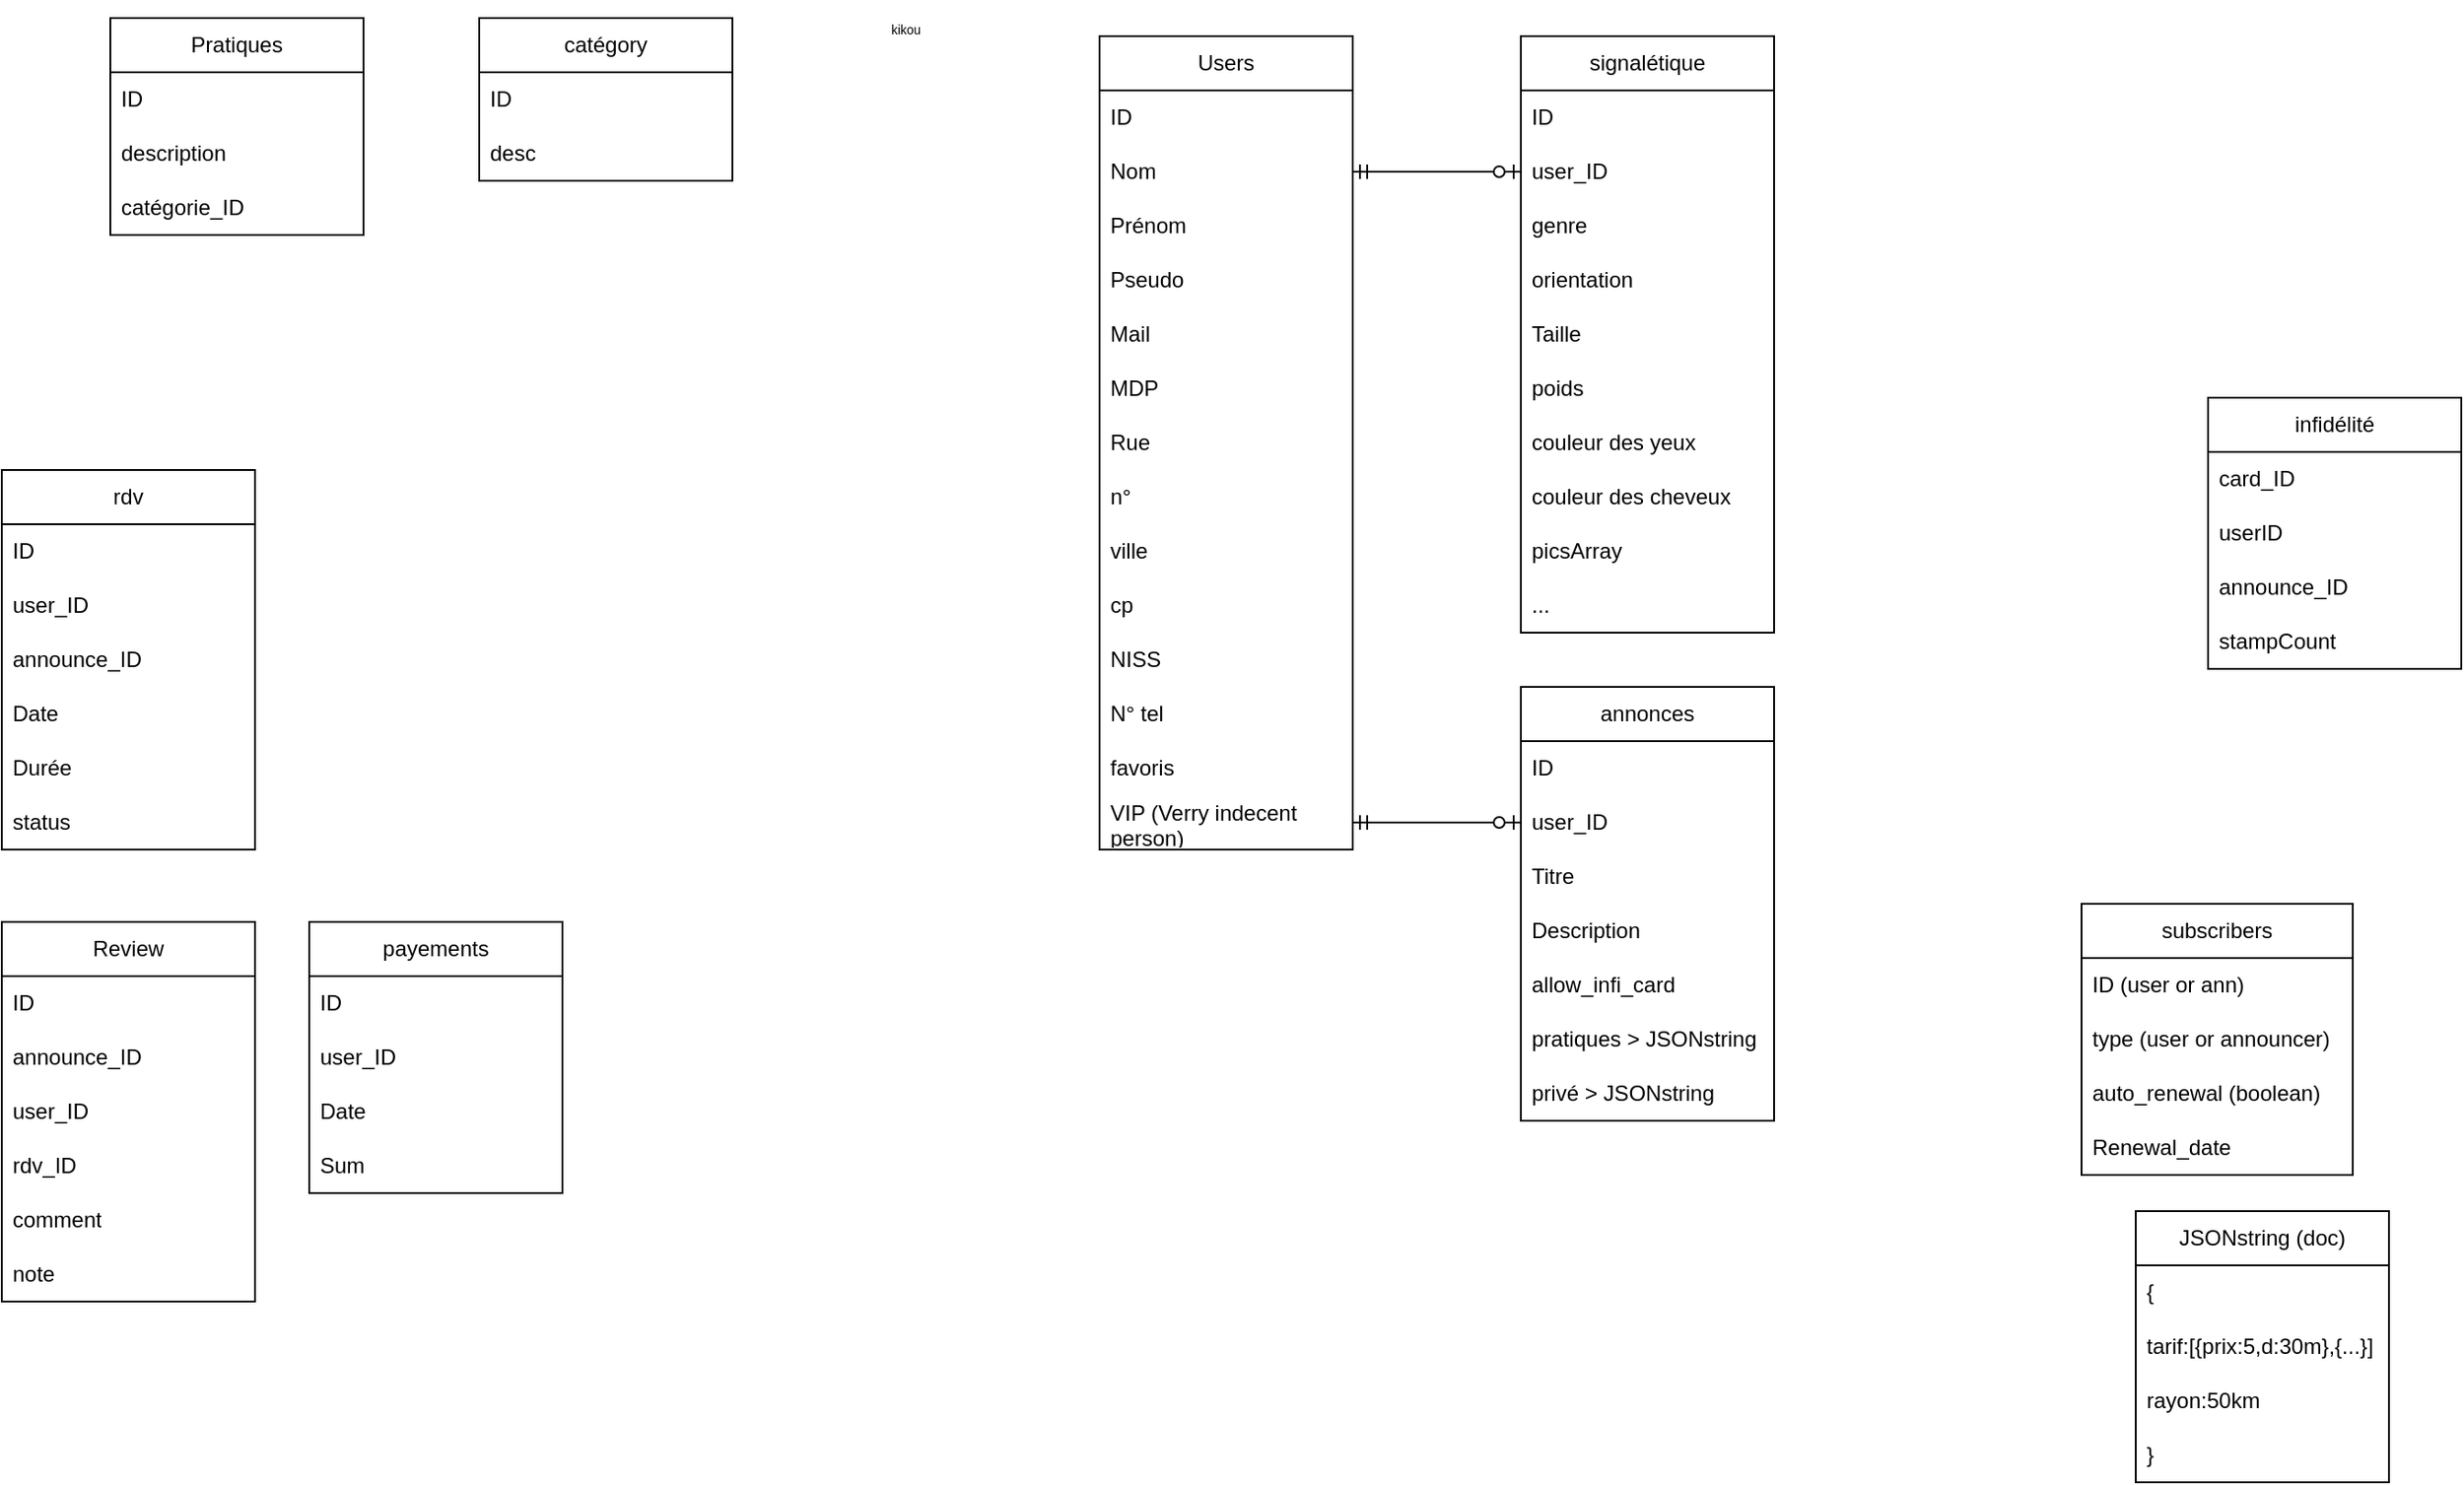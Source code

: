 <mxfile version="24.0.4" type="github">
  <diagram name="Page-1" id="em38hTdhP0eOgYKLyIxk">
    <mxGraphModel dx="1434" dy="902" grid="1" gridSize="10" guides="1" tooltips="1" connect="1" arrows="1" fold="1" page="1" pageScale="1" pageWidth="827" pageHeight="1169" math="0" shadow="0">
      <root>
        <mxCell id="0" />
        <mxCell id="1" parent="0" />
        <mxCell id="DHMOHSIansX_p8H2umuR-1" value="Users" style="swimlane;fontStyle=0;childLayout=stackLayout;horizontal=1;startSize=30;horizontalStack=0;resizeParent=1;resizeParentMax=0;resizeLast=0;collapsible=1;marginBottom=0;whiteSpace=wrap;html=1;" parent="1" vertex="1">
          <mxGeometry x="687" y="210" width="140" height="450" as="geometry" />
        </mxCell>
        <mxCell id="DHMOHSIansX_p8H2umuR-2" value="ID" style="text;strokeColor=none;fillColor=none;align=left;verticalAlign=middle;spacingLeft=4;spacingRight=4;overflow=hidden;points=[[0,0.5],[1,0.5]];portConstraint=eastwest;rotatable=0;whiteSpace=wrap;html=1;" parent="DHMOHSIansX_p8H2umuR-1" vertex="1">
          <mxGeometry y="30" width="140" height="30" as="geometry" />
        </mxCell>
        <mxCell id="DHMOHSIansX_p8H2umuR-3" value="Nom" style="text;strokeColor=none;fillColor=none;align=left;verticalAlign=middle;spacingLeft=4;spacingRight=4;overflow=hidden;points=[[0,0.5],[1,0.5]];portConstraint=eastwest;rotatable=0;whiteSpace=wrap;html=1;" parent="DHMOHSIansX_p8H2umuR-1" vertex="1">
          <mxGeometry y="60" width="140" height="30" as="geometry" />
        </mxCell>
        <mxCell id="DHMOHSIansX_p8H2umuR-4" value="Prénom" style="text;strokeColor=none;fillColor=none;align=left;verticalAlign=middle;spacingLeft=4;spacingRight=4;overflow=hidden;points=[[0,0.5],[1,0.5]];portConstraint=eastwest;rotatable=0;whiteSpace=wrap;html=1;" parent="DHMOHSIansX_p8H2umuR-1" vertex="1">
          <mxGeometry y="90" width="140" height="30" as="geometry" />
        </mxCell>
        <mxCell id="DHMOHSIansX_p8H2umuR-5" value="Pseudo" style="text;strokeColor=none;fillColor=none;align=left;verticalAlign=middle;spacingLeft=4;spacingRight=4;overflow=hidden;points=[[0,0.5],[1,0.5]];portConstraint=eastwest;rotatable=0;whiteSpace=wrap;html=1;" parent="DHMOHSIansX_p8H2umuR-1" vertex="1">
          <mxGeometry y="120" width="140" height="30" as="geometry" />
        </mxCell>
        <mxCell id="DHMOHSIansX_p8H2umuR-6" value="Mail" style="text;strokeColor=none;fillColor=none;align=left;verticalAlign=middle;spacingLeft=4;spacingRight=4;overflow=hidden;points=[[0,0.5],[1,0.5]];portConstraint=eastwest;rotatable=0;whiteSpace=wrap;html=1;" parent="DHMOHSIansX_p8H2umuR-1" vertex="1">
          <mxGeometry y="150" width="140" height="30" as="geometry" />
        </mxCell>
        <mxCell id="DHMOHSIansX_p8H2umuR-7" value="MDP" style="text;strokeColor=none;fillColor=none;align=left;verticalAlign=middle;spacingLeft=4;spacingRight=4;overflow=hidden;points=[[0,0.5],[1,0.5]];portConstraint=eastwest;rotatable=0;whiteSpace=wrap;html=1;" parent="DHMOHSIansX_p8H2umuR-1" vertex="1">
          <mxGeometry y="180" width="140" height="30" as="geometry" />
        </mxCell>
        <mxCell id="DHMOHSIansX_p8H2umuR-8" value="Rue" style="text;strokeColor=none;fillColor=none;align=left;verticalAlign=middle;spacingLeft=4;spacingRight=4;overflow=hidden;points=[[0,0.5],[1,0.5]];portConstraint=eastwest;rotatable=0;whiteSpace=wrap;html=1;" parent="DHMOHSIansX_p8H2umuR-1" vertex="1">
          <mxGeometry y="210" width="140" height="30" as="geometry" />
        </mxCell>
        <mxCell id="DHMOHSIansX_p8H2umuR-9" value="n°" style="text;strokeColor=none;fillColor=none;align=left;verticalAlign=middle;spacingLeft=4;spacingRight=4;overflow=hidden;points=[[0,0.5],[1,0.5]];portConstraint=eastwest;rotatable=0;whiteSpace=wrap;html=1;" parent="DHMOHSIansX_p8H2umuR-1" vertex="1">
          <mxGeometry y="240" width="140" height="30" as="geometry" />
        </mxCell>
        <mxCell id="DHMOHSIansX_p8H2umuR-10" value="ville" style="text;strokeColor=none;fillColor=none;align=left;verticalAlign=middle;spacingLeft=4;spacingRight=4;overflow=hidden;points=[[0,0.5],[1,0.5]];portConstraint=eastwest;rotatable=0;whiteSpace=wrap;html=1;" parent="DHMOHSIansX_p8H2umuR-1" vertex="1">
          <mxGeometry y="270" width="140" height="30" as="geometry" />
        </mxCell>
        <mxCell id="DHMOHSIansX_p8H2umuR-11" value="cp" style="text;strokeColor=none;fillColor=none;align=left;verticalAlign=middle;spacingLeft=4;spacingRight=4;overflow=hidden;points=[[0,0.5],[1,0.5]];portConstraint=eastwest;rotatable=0;whiteSpace=wrap;html=1;" parent="DHMOHSIansX_p8H2umuR-1" vertex="1">
          <mxGeometry y="300" width="140" height="30" as="geometry" />
        </mxCell>
        <mxCell id="DHMOHSIansX_p8H2umuR-12" value="NISS" style="text;strokeColor=none;fillColor=none;align=left;verticalAlign=middle;spacingLeft=4;spacingRight=4;overflow=hidden;points=[[0,0.5],[1,0.5]];portConstraint=eastwest;rotatable=0;whiteSpace=wrap;html=1;" parent="DHMOHSIansX_p8H2umuR-1" vertex="1">
          <mxGeometry y="330" width="140" height="30" as="geometry" />
        </mxCell>
        <mxCell id="DHMOHSIansX_p8H2umuR-13" value="N° tel" style="text;strokeColor=none;fillColor=none;align=left;verticalAlign=middle;spacingLeft=4;spacingRight=4;overflow=hidden;points=[[0,0.5],[1,0.5]];portConstraint=eastwest;rotatable=0;whiteSpace=wrap;html=1;" parent="DHMOHSIansX_p8H2umuR-1" vertex="1">
          <mxGeometry y="360" width="140" height="30" as="geometry" />
        </mxCell>
        <mxCell id="DHMOHSIansX_p8H2umuR-35" value="favoris" style="text;strokeColor=none;fillColor=none;align=left;verticalAlign=middle;spacingLeft=4;spacingRight=4;overflow=hidden;points=[[0,0.5],[1,0.5]];portConstraint=eastwest;rotatable=0;whiteSpace=wrap;html=1;" parent="DHMOHSIansX_p8H2umuR-1" vertex="1">
          <mxGeometry y="390" width="140" height="30" as="geometry" />
        </mxCell>
        <mxCell id="DHMOHSIansX_p8H2umuR-67" value="VIP (Verry indecent person)" style="text;strokeColor=none;fillColor=none;align=left;verticalAlign=middle;spacingLeft=4;spacingRight=4;overflow=hidden;points=[[0,0.5],[1,0.5]];portConstraint=eastwest;rotatable=0;whiteSpace=wrap;html=1;" parent="DHMOHSIansX_p8H2umuR-1" vertex="1">
          <mxGeometry y="420" width="140" height="30" as="geometry" />
        </mxCell>
        <mxCell id="DHMOHSIansX_p8H2umuR-15" value="signalétique" style="swimlane;fontStyle=0;childLayout=stackLayout;horizontal=1;startSize=30;horizontalStack=0;resizeParent=1;resizeParentMax=0;resizeLast=0;collapsible=1;marginBottom=0;whiteSpace=wrap;html=1;" parent="1" vertex="1">
          <mxGeometry x="920" y="210" width="140" height="330" as="geometry" />
        </mxCell>
        <mxCell id="DHMOHSIansX_p8H2umuR-16" value="ID" style="text;strokeColor=none;fillColor=none;align=left;verticalAlign=middle;spacingLeft=4;spacingRight=4;overflow=hidden;points=[[0,0.5],[1,0.5]];portConstraint=eastwest;rotatable=0;whiteSpace=wrap;html=1;" parent="DHMOHSIansX_p8H2umuR-15" vertex="1">
          <mxGeometry y="30" width="140" height="30" as="geometry" />
        </mxCell>
        <mxCell id="DHMOHSIansX_p8H2umuR-17" value="user_ID" style="text;strokeColor=none;fillColor=none;align=left;verticalAlign=middle;spacingLeft=4;spacingRight=4;overflow=hidden;points=[[0,0.5],[1,0.5]];portConstraint=eastwest;rotatable=0;whiteSpace=wrap;html=1;" parent="DHMOHSIansX_p8H2umuR-15" vertex="1">
          <mxGeometry y="60" width="140" height="30" as="geometry" />
        </mxCell>
        <mxCell id="DHMOHSIansX_p8H2umuR-18" value="genre" style="text;strokeColor=none;fillColor=none;align=left;verticalAlign=middle;spacingLeft=4;spacingRight=4;overflow=hidden;points=[[0,0.5],[1,0.5]];portConstraint=eastwest;rotatable=0;whiteSpace=wrap;html=1;" parent="DHMOHSIansX_p8H2umuR-15" vertex="1">
          <mxGeometry y="90" width="140" height="30" as="geometry" />
        </mxCell>
        <mxCell id="DHMOHSIansX_p8H2umuR-20" value="orientation" style="text;strokeColor=none;fillColor=none;align=left;verticalAlign=middle;spacingLeft=4;spacingRight=4;overflow=hidden;points=[[0,0.5],[1,0.5]];portConstraint=eastwest;rotatable=0;whiteSpace=wrap;html=1;" parent="DHMOHSIansX_p8H2umuR-15" vertex="1">
          <mxGeometry y="120" width="140" height="30" as="geometry" />
        </mxCell>
        <mxCell id="DHMOHSIansX_p8H2umuR-22" value="Taille" style="text;strokeColor=none;fillColor=none;align=left;verticalAlign=middle;spacingLeft=4;spacingRight=4;overflow=hidden;points=[[0,0.5],[1,0.5]];portConstraint=eastwest;rotatable=0;whiteSpace=wrap;html=1;" parent="DHMOHSIansX_p8H2umuR-15" vertex="1">
          <mxGeometry y="150" width="140" height="30" as="geometry" />
        </mxCell>
        <mxCell id="DHMOHSIansX_p8H2umuR-23" value="poids" style="text;strokeColor=none;fillColor=none;align=left;verticalAlign=middle;spacingLeft=4;spacingRight=4;overflow=hidden;points=[[0,0.5],[1,0.5]];portConstraint=eastwest;rotatable=0;whiteSpace=wrap;html=1;" parent="DHMOHSIansX_p8H2umuR-15" vertex="1">
          <mxGeometry y="180" width="140" height="30" as="geometry" />
        </mxCell>
        <mxCell id="DHMOHSIansX_p8H2umuR-24" value="couleur des yeux" style="text;strokeColor=none;fillColor=none;align=left;verticalAlign=middle;spacingLeft=4;spacingRight=4;overflow=hidden;points=[[0,0.5],[1,0.5]];portConstraint=eastwest;rotatable=0;whiteSpace=wrap;html=1;" parent="DHMOHSIansX_p8H2umuR-15" vertex="1">
          <mxGeometry y="210" width="140" height="30" as="geometry" />
        </mxCell>
        <mxCell id="DHMOHSIansX_p8H2umuR-25" value="couleur des cheveux" style="text;strokeColor=none;fillColor=none;align=left;verticalAlign=middle;spacingLeft=4;spacingRight=4;overflow=hidden;points=[[0,0.5],[1,0.5]];portConstraint=eastwest;rotatable=0;whiteSpace=wrap;html=1;" parent="DHMOHSIansX_p8H2umuR-15" vertex="1">
          <mxGeometry y="240" width="140" height="30" as="geometry" />
        </mxCell>
        <mxCell id="DHMOHSIansX_p8H2umuR-51" value="picsArray" style="text;strokeColor=none;fillColor=none;align=left;verticalAlign=middle;spacingLeft=4;spacingRight=4;overflow=hidden;points=[[0,0.5],[1,0.5]];portConstraint=eastwest;rotatable=0;whiteSpace=wrap;html=1;" parent="DHMOHSIansX_p8H2umuR-15" vertex="1">
          <mxGeometry y="270" width="140" height="30" as="geometry" />
        </mxCell>
        <mxCell id="DHMOHSIansX_p8H2umuR-26" value="..." style="text;strokeColor=none;fillColor=none;align=left;verticalAlign=middle;spacingLeft=4;spacingRight=4;overflow=hidden;points=[[0,0.5],[1,0.5]];portConstraint=eastwest;rotatable=0;whiteSpace=wrap;html=1;" parent="DHMOHSIansX_p8H2umuR-15" vertex="1">
          <mxGeometry y="300" width="140" height="30" as="geometry" />
        </mxCell>
        <mxCell id="DHMOHSIansX_p8H2umuR-27" value="Pratiques" style="swimlane;fontStyle=0;childLayout=stackLayout;horizontal=1;startSize=30;horizontalStack=0;resizeParent=1;resizeParentMax=0;resizeLast=0;collapsible=1;marginBottom=0;whiteSpace=wrap;html=1;" parent="1" vertex="1">
          <mxGeometry x="140" y="200" width="140" height="120" as="geometry" />
        </mxCell>
        <mxCell id="DHMOHSIansX_p8H2umuR-28" value="ID" style="text;strokeColor=none;fillColor=none;align=left;verticalAlign=middle;spacingLeft=4;spacingRight=4;overflow=hidden;points=[[0,0.5],[1,0.5]];portConstraint=eastwest;rotatable=0;whiteSpace=wrap;html=1;" parent="DHMOHSIansX_p8H2umuR-27" vertex="1">
          <mxGeometry y="30" width="140" height="30" as="geometry" />
        </mxCell>
        <mxCell id="DHMOHSIansX_p8H2umuR-29" value="description" style="text;strokeColor=none;fillColor=none;align=left;verticalAlign=middle;spacingLeft=4;spacingRight=4;overflow=hidden;points=[[0,0.5],[1,0.5]];portConstraint=eastwest;rotatable=0;whiteSpace=wrap;html=1;" parent="DHMOHSIansX_p8H2umuR-27" vertex="1">
          <mxGeometry y="60" width="140" height="30" as="geometry" />
        </mxCell>
        <mxCell id="DHMOHSIansX_p8H2umuR-30" value="catégorie_ID" style="text;strokeColor=none;fillColor=none;align=left;verticalAlign=middle;spacingLeft=4;spacingRight=4;overflow=hidden;points=[[0,0.5],[1,0.5]];portConstraint=eastwest;rotatable=0;whiteSpace=wrap;html=1;" parent="DHMOHSIansX_p8H2umuR-27" vertex="1">
          <mxGeometry y="90" width="140" height="30" as="geometry" />
        </mxCell>
        <mxCell id="DHMOHSIansX_p8H2umuR-31" value="rdv" style="swimlane;fontStyle=0;childLayout=stackLayout;horizontal=1;startSize=30;horizontalStack=0;resizeParent=1;resizeParentMax=0;resizeLast=0;collapsible=1;marginBottom=0;whiteSpace=wrap;html=1;" parent="1" vertex="1">
          <mxGeometry x="80" y="450" width="140" height="210" as="geometry" />
        </mxCell>
        <mxCell id="DHMOHSIansX_p8H2umuR-32" value="ID" style="text;strokeColor=none;fillColor=none;align=left;verticalAlign=middle;spacingLeft=4;spacingRight=4;overflow=hidden;points=[[0,0.5],[1,0.5]];portConstraint=eastwest;rotatable=0;whiteSpace=wrap;html=1;" parent="DHMOHSIansX_p8H2umuR-31" vertex="1">
          <mxGeometry y="30" width="140" height="30" as="geometry" />
        </mxCell>
        <mxCell id="DHMOHSIansX_p8H2umuR-33" value="user_ID" style="text;strokeColor=none;fillColor=none;align=left;verticalAlign=middle;spacingLeft=4;spacingRight=4;overflow=hidden;points=[[0,0.5],[1,0.5]];portConstraint=eastwest;rotatable=0;whiteSpace=wrap;html=1;" parent="DHMOHSIansX_p8H2umuR-31" vertex="1">
          <mxGeometry y="60" width="140" height="30" as="geometry" />
        </mxCell>
        <mxCell id="DHMOHSIansX_p8H2umuR-34" value="announce_ID" style="text;strokeColor=none;fillColor=none;align=left;verticalAlign=middle;spacingLeft=4;spacingRight=4;overflow=hidden;points=[[0,0.5],[1,0.5]];portConstraint=eastwest;rotatable=0;whiteSpace=wrap;html=1;" parent="DHMOHSIansX_p8H2umuR-31" vertex="1">
          <mxGeometry y="90" width="140" height="30" as="geometry" />
        </mxCell>
        <mxCell id="DHMOHSIansX_p8H2umuR-36" value="Date" style="text;strokeColor=none;fillColor=none;align=left;verticalAlign=middle;spacingLeft=4;spacingRight=4;overflow=hidden;points=[[0,0.5],[1,0.5]];portConstraint=eastwest;rotatable=0;whiteSpace=wrap;html=1;" parent="DHMOHSIansX_p8H2umuR-31" vertex="1">
          <mxGeometry y="120" width="140" height="30" as="geometry" />
        </mxCell>
        <mxCell id="DHMOHSIansX_p8H2umuR-37" value="Durée" style="text;strokeColor=none;fillColor=none;align=left;verticalAlign=middle;spacingLeft=4;spacingRight=4;overflow=hidden;points=[[0,0.5],[1,0.5]];portConstraint=eastwest;rotatable=0;whiteSpace=wrap;html=1;" parent="DHMOHSIansX_p8H2umuR-31" vertex="1">
          <mxGeometry y="150" width="140" height="30" as="geometry" />
        </mxCell>
        <mxCell id="DHMOHSIansX_p8H2umuR-42" value="status" style="text;strokeColor=none;fillColor=none;align=left;verticalAlign=middle;spacingLeft=4;spacingRight=4;overflow=hidden;points=[[0,0.5],[1,0.5]];portConstraint=eastwest;rotatable=0;whiteSpace=wrap;html=1;" parent="DHMOHSIansX_p8H2umuR-31" vertex="1">
          <mxGeometry y="180" width="140" height="30" as="geometry" />
        </mxCell>
        <mxCell id="DHMOHSIansX_p8H2umuR-38" value="Review" style="swimlane;fontStyle=0;childLayout=stackLayout;horizontal=1;startSize=30;horizontalStack=0;resizeParent=1;resizeParentMax=0;resizeLast=0;collapsible=1;marginBottom=0;whiteSpace=wrap;html=1;" parent="1" vertex="1">
          <mxGeometry x="80" y="700" width="140" height="210" as="geometry" />
        </mxCell>
        <mxCell id="DHMOHSIansX_p8H2umuR-39" value="ID" style="text;strokeColor=none;fillColor=none;align=left;verticalAlign=middle;spacingLeft=4;spacingRight=4;overflow=hidden;points=[[0,0.5],[1,0.5]];portConstraint=eastwest;rotatable=0;whiteSpace=wrap;html=1;" parent="DHMOHSIansX_p8H2umuR-38" vertex="1">
          <mxGeometry y="30" width="140" height="30" as="geometry" />
        </mxCell>
        <mxCell id="DHMOHSIansX_p8H2umuR-40" value="announce_ID" style="text;strokeColor=none;fillColor=none;align=left;verticalAlign=middle;spacingLeft=4;spacingRight=4;overflow=hidden;points=[[0,0.5],[1,0.5]];portConstraint=eastwest;rotatable=0;whiteSpace=wrap;html=1;" parent="DHMOHSIansX_p8H2umuR-38" vertex="1">
          <mxGeometry y="60" width="140" height="30" as="geometry" />
        </mxCell>
        <mxCell id="DHMOHSIansX_p8H2umuR-41" value="user_ID" style="text;strokeColor=none;fillColor=none;align=left;verticalAlign=middle;spacingLeft=4;spacingRight=4;overflow=hidden;points=[[0,0.5],[1,0.5]];portConstraint=eastwest;rotatable=0;whiteSpace=wrap;html=1;" parent="DHMOHSIansX_p8H2umuR-38" vertex="1">
          <mxGeometry y="90" width="140" height="30" as="geometry" />
        </mxCell>
        <mxCell id="DHMOHSIansX_p8H2umuR-45" value="rdv_ID" style="text;strokeColor=none;fillColor=none;align=left;verticalAlign=middle;spacingLeft=4;spacingRight=4;overflow=hidden;points=[[0,0.5],[1,0.5]];portConstraint=eastwest;rotatable=0;whiteSpace=wrap;html=1;" parent="DHMOHSIansX_p8H2umuR-38" vertex="1">
          <mxGeometry y="120" width="140" height="30" as="geometry" />
        </mxCell>
        <mxCell id="DHMOHSIansX_p8H2umuR-43" value="comment" style="text;strokeColor=none;fillColor=none;align=left;verticalAlign=middle;spacingLeft=4;spacingRight=4;overflow=hidden;points=[[0,0.5],[1,0.5]];portConstraint=eastwest;rotatable=0;whiteSpace=wrap;html=1;" parent="DHMOHSIansX_p8H2umuR-38" vertex="1">
          <mxGeometry y="150" width="140" height="30" as="geometry" />
        </mxCell>
        <mxCell id="DHMOHSIansX_p8H2umuR-44" value="note" style="text;strokeColor=none;fillColor=none;align=left;verticalAlign=middle;spacingLeft=4;spacingRight=4;overflow=hidden;points=[[0,0.5],[1,0.5]];portConstraint=eastwest;rotatable=0;whiteSpace=wrap;html=1;" parent="DHMOHSIansX_p8H2umuR-38" vertex="1">
          <mxGeometry y="180" width="140" height="30" as="geometry" />
        </mxCell>
        <mxCell id="DHMOHSIansX_p8H2umuR-46" value="annonces" style="swimlane;fontStyle=0;childLayout=stackLayout;horizontal=1;startSize=30;horizontalStack=0;resizeParent=1;resizeParentMax=0;resizeLast=0;collapsible=1;marginBottom=0;whiteSpace=wrap;html=1;" parent="1" vertex="1">
          <mxGeometry x="920" y="570" width="140" height="240" as="geometry" />
        </mxCell>
        <mxCell id="DHMOHSIansX_p8H2umuR-47" value="ID" style="text;strokeColor=none;fillColor=none;align=left;verticalAlign=middle;spacingLeft=4;spacingRight=4;overflow=hidden;points=[[0,0.5],[1,0.5]];portConstraint=eastwest;rotatable=0;whiteSpace=wrap;html=1;" parent="DHMOHSIansX_p8H2umuR-46" vertex="1">
          <mxGeometry y="30" width="140" height="30" as="geometry" />
        </mxCell>
        <mxCell id="DHMOHSIansX_p8H2umuR-48" value="user_ID" style="text;strokeColor=none;fillColor=none;align=left;verticalAlign=middle;spacingLeft=4;spacingRight=4;overflow=hidden;points=[[0,0.5],[1,0.5]];portConstraint=eastwest;rotatable=0;whiteSpace=wrap;html=1;" parent="DHMOHSIansX_p8H2umuR-46" vertex="1">
          <mxGeometry y="60" width="140" height="30" as="geometry" />
        </mxCell>
        <mxCell id="DHMOHSIansX_p8H2umuR-52" value="Titre" style="text;strokeColor=none;fillColor=none;align=left;verticalAlign=middle;spacingLeft=4;spacingRight=4;overflow=hidden;points=[[0,0.5],[1,0.5]];portConstraint=eastwest;rotatable=0;whiteSpace=wrap;html=1;" parent="DHMOHSIansX_p8H2umuR-46" vertex="1">
          <mxGeometry y="90" width="140" height="30" as="geometry" />
        </mxCell>
        <mxCell id="DHMOHSIansX_p8H2umuR-84" value="Description" style="text;strokeColor=none;fillColor=none;align=left;verticalAlign=middle;spacingLeft=4;spacingRight=4;overflow=hidden;points=[[0,0.5],[1,0.5]];portConstraint=eastwest;rotatable=0;whiteSpace=wrap;html=1;" parent="DHMOHSIansX_p8H2umuR-46" vertex="1">
          <mxGeometry y="120" width="140" height="30" as="geometry" />
        </mxCell>
        <mxCell id="DHMOHSIansX_p8H2umuR-53" value="allow_infi_card" style="text;strokeColor=none;fillColor=none;align=left;verticalAlign=middle;spacingLeft=4;spacingRight=4;overflow=hidden;points=[[0,0.5],[1,0.5]];portConstraint=eastwest;rotatable=0;whiteSpace=wrap;html=1;" parent="DHMOHSIansX_p8H2umuR-46" vertex="1">
          <mxGeometry y="150" width="140" height="30" as="geometry" />
        </mxCell>
        <mxCell id="DHMOHSIansX_p8H2umuR-60" value="pratiques &amp;gt; JSONstring" style="text;strokeColor=none;fillColor=none;align=left;verticalAlign=middle;spacingLeft=4;spacingRight=4;overflow=hidden;points=[[0,0.5],[1,0.5]];portConstraint=eastwest;rotatable=0;whiteSpace=wrap;html=1;" parent="DHMOHSIansX_p8H2umuR-46" vertex="1">
          <mxGeometry y="180" width="140" height="30" as="geometry" />
        </mxCell>
        <mxCell id="DHMOHSIansX_p8H2umuR-54" value="privé &amp;gt; JSONstring" style="text;strokeColor=none;fillColor=none;align=left;verticalAlign=middle;spacingLeft=4;spacingRight=4;overflow=hidden;points=[[0,0.5],[1,0.5]];portConstraint=eastwest;rotatable=0;whiteSpace=wrap;html=1;" parent="DHMOHSIansX_p8H2umuR-46" vertex="1">
          <mxGeometry y="210" width="140" height="30" as="geometry" />
        </mxCell>
        <mxCell id="DHMOHSIansX_p8H2umuR-55" value="JSONstring (doc)" style="swimlane;fontStyle=0;childLayout=stackLayout;horizontal=1;startSize=30;horizontalStack=0;resizeParent=1;resizeParentMax=0;resizeLast=0;collapsible=1;marginBottom=0;whiteSpace=wrap;html=1;" parent="1" vertex="1">
          <mxGeometry x="1260" y="860" width="140" height="150" as="geometry" />
        </mxCell>
        <mxCell id="DHMOHSIansX_p8H2umuR-59" value="{" style="text;strokeColor=none;fillColor=none;align=left;verticalAlign=middle;spacingLeft=4;spacingRight=4;overflow=hidden;points=[[0,0.5],[1,0.5]];portConstraint=eastwest;rotatable=0;whiteSpace=wrap;html=1;" parent="DHMOHSIansX_p8H2umuR-55" vertex="1">
          <mxGeometry y="30" width="140" height="30" as="geometry" />
        </mxCell>
        <mxCell id="DHMOHSIansX_p8H2umuR-56" value="tarif:[{prix:5,d:30m},{...}]" style="text;strokeColor=none;fillColor=none;align=left;verticalAlign=middle;spacingLeft=4;spacingRight=4;overflow=hidden;points=[[0,0.5],[1,0.5]];portConstraint=eastwest;rotatable=0;whiteSpace=wrap;html=1;" parent="DHMOHSIansX_p8H2umuR-55" vertex="1">
          <mxGeometry y="60" width="140" height="30" as="geometry" />
        </mxCell>
        <mxCell id="DHMOHSIansX_p8H2umuR-57" value="rayon:50km" style="text;strokeColor=none;fillColor=none;align=left;verticalAlign=middle;spacingLeft=4;spacingRight=4;overflow=hidden;points=[[0,0.5],[1,0.5]];portConstraint=eastwest;rotatable=0;whiteSpace=wrap;html=1;" parent="DHMOHSIansX_p8H2umuR-55" vertex="1">
          <mxGeometry y="90" width="140" height="30" as="geometry" />
        </mxCell>
        <mxCell id="DHMOHSIansX_p8H2umuR-58" value="}" style="text;strokeColor=none;fillColor=none;align=left;verticalAlign=middle;spacingLeft=4;spacingRight=4;overflow=hidden;points=[[0,0.5],[1,0.5]];portConstraint=eastwest;rotatable=0;whiteSpace=wrap;html=1;" parent="DHMOHSIansX_p8H2umuR-55" vertex="1">
          <mxGeometry y="120" width="140" height="30" as="geometry" />
        </mxCell>
        <mxCell id="DHMOHSIansX_p8H2umuR-69" value="subscribers" style="swimlane;fontStyle=0;childLayout=stackLayout;horizontal=1;startSize=30;horizontalStack=0;resizeParent=1;resizeParentMax=0;resizeLast=0;collapsible=1;marginBottom=0;whiteSpace=wrap;html=1;" parent="1" vertex="1">
          <mxGeometry x="1230" y="690" width="150" height="150" as="geometry" />
        </mxCell>
        <mxCell id="DHMOHSIansX_p8H2umuR-70" value="ID (user or ann)" style="text;strokeColor=none;fillColor=none;align=left;verticalAlign=middle;spacingLeft=4;spacingRight=4;overflow=hidden;points=[[0,0.5],[1,0.5]];portConstraint=eastwest;rotatable=0;whiteSpace=wrap;html=1;" parent="DHMOHSIansX_p8H2umuR-69" vertex="1">
          <mxGeometry y="30" width="150" height="30" as="geometry" />
        </mxCell>
        <mxCell id="DHMOHSIansX_p8H2umuR-73" value="type (user or announcer)" style="text;strokeColor=none;fillColor=none;align=left;verticalAlign=middle;spacingLeft=4;spacingRight=4;overflow=hidden;points=[[0,0.5],[1,0.5]];portConstraint=eastwest;rotatable=0;whiteSpace=wrap;html=1;" parent="DHMOHSIansX_p8H2umuR-69" vertex="1">
          <mxGeometry y="60" width="150" height="30" as="geometry" />
        </mxCell>
        <mxCell id="DHMOHSIansX_p8H2umuR-71" value="auto_renewal (boolean)" style="text;strokeColor=none;fillColor=none;align=left;verticalAlign=middle;spacingLeft=4;spacingRight=4;overflow=hidden;points=[[0,0.5],[1,0.5]];portConstraint=eastwest;rotatable=0;whiteSpace=wrap;html=1;" parent="DHMOHSIansX_p8H2umuR-69" vertex="1">
          <mxGeometry y="90" width="150" height="30" as="geometry" />
        </mxCell>
        <mxCell id="DHMOHSIansX_p8H2umuR-72" value="Renewal_date" style="text;strokeColor=none;fillColor=none;align=left;verticalAlign=middle;spacingLeft=4;spacingRight=4;overflow=hidden;points=[[0,0.5],[1,0.5]];portConstraint=eastwest;rotatable=0;whiteSpace=wrap;html=1;" parent="DHMOHSIansX_p8H2umuR-69" vertex="1">
          <mxGeometry y="120" width="150" height="30" as="geometry" />
        </mxCell>
        <mxCell id="DHMOHSIansX_p8H2umuR-74" value="infidélité" style="swimlane;fontStyle=0;childLayout=stackLayout;horizontal=1;startSize=30;horizontalStack=0;resizeParent=1;resizeParentMax=0;resizeLast=0;collapsible=1;marginBottom=0;whiteSpace=wrap;html=1;" parent="1" vertex="1">
          <mxGeometry x="1300" y="410" width="140" height="150" as="geometry" />
        </mxCell>
        <mxCell id="DHMOHSIansX_p8H2umuR-75" value="card_ID" style="text;strokeColor=none;fillColor=none;align=left;verticalAlign=middle;spacingLeft=4;spacingRight=4;overflow=hidden;points=[[0,0.5],[1,0.5]];portConstraint=eastwest;rotatable=0;whiteSpace=wrap;html=1;" parent="DHMOHSIansX_p8H2umuR-74" vertex="1">
          <mxGeometry y="30" width="140" height="30" as="geometry" />
        </mxCell>
        <mxCell id="DHMOHSIansX_p8H2umuR-76" value="userID" style="text;strokeColor=none;fillColor=none;align=left;verticalAlign=middle;spacingLeft=4;spacingRight=4;overflow=hidden;points=[[0,0.5],[1,0.5]];portConstraint=eastwest;rotatable=0;whiteSpace=wrap;html=1;" parent="DHMOHSIansX_p8H2umuR-74" vertex="1">
          <mxGeometry y="60" width="140" height="30" as="geometry" />
        </mxCell>
        <mxCell id="DHMOHSIansX_p8H2umuR-77" value="announce_ID" style="text;strokeColor=none;fillColor=none;align=left;verticalAlign=middle;spacingLeft=4;spacingRight=4;overflow=hidden;points=[[0,0.5],[1,0.5]];portConstraint=eastwest;rotatable=0;whiteSpace=wrap;html=1;" parent="DHMOHSIansX_p8H2umuR-74" vertex="1">
          <mxGeometry y="90" width="140" height="30" as="geometry" />
        </mxCell>
        <mxCell id="DHMOHSIansX_p8H2umuR-78" value="stampCount" style="text;strokeColor=none;fillColor=none;align=left;verticalAlign=middle;spacingLeft=4;spacingRight=4;overflow=hidden;points=[[0,0.5],[1,0.5]];portConstraint=eastwest;rotatable=0;whiteSpace=wrap;html=1;" parent="DHMOHSIansX_p8H2umuR-74" vertex="1">
          <mxGeometry y="120" width="140" height="30" as="geometry" />
        </mxCell>
        <mxCell id="DHMOHSIansX_p8H2umuR-79" value="payements" style="swimlane;fontStyle=0;childLayout=stackLayout;horizontal=1;startSize=30;horizontalStack=0;resizeParent=1;resizeParentMax=0;resizeLast=0;collapsible=1;marginBottom=0;whiteSpace=wrap;html=1;" parent="1" vertex="1">
          <mxGeometry x="250" y="700" width="140" height="150" as="geometry" />
        </mxCell>
        <mxCell id="DHMOHSIansX_p8H2umuR-80" value="ID" style="text;strokeColor=none;fillColor=none;align=left;verticalAlign=middle;spacingLeft=4;spacingRight=4;overflow=hidden;points=[[0,0.5],[1,0.5]];portConstraint=eastwest;rotatable=0;whiteSpace=wrap;html=1;" parent="DHMOHSIansX_p8H2umuR-79" vertex="1">
          <mxGeometry y="30" width="140" height="30" as="geometry" />
        </mxCell>
        <mxCell id="DHMOHSIansX_p8H2umuR-83" value="user_ID" style="text;strokeColor=none;fillColor=none;align=left;verticalAlign=middle;spacingLeft=4;spacingRight=4;overflow=hidden;points=[[0,0.5],[1,0.5]];portConstraint=eastwest;rotatable=0;whiteSpace=wrap;html=1;" parent="DHMOHSIansX_p8H2umuR-79" vertex="1">
          <mxGeometry y="60" width="140" height="30" as="geometry" />
        </mxCell>
        <mxCell id="DHMOHSIansX_p8H2umuR-81" value="Date" style="text;strokeColor=none;fillColor=none;align=left;verticalAlign=middle;spacingLeft=4;spacingRight=4;overflow=hidden;points=[[0,0.5],[1,0.5]];portConstraint=eastwest;rotatable=0;whiteSpace=wrap;html=1;" parent="DHMOHSIansX_p8H2umuR-79" vertex="1">
          <mxGeometry y="90" width="140" height="30" as="geometry" />
        </mxCell>
        <mxCell id="DHMOHSIansX_p8H2umuR-82" value="Sum" style="text;strokeColor=none;fillColor=none;align=left;verticalAlign=middle;spacingLeft=4;spacingRight=4;overflow=hidden;points=[[0,0.5],[1,0.5]];portConstraint=eastwest;rotatable=0;whiteSpace=wrap;html=1;" parent="DHMOHSIansX_p8H2umuR-79" vertex="1">
          <mxGeometry y="120" width="140" height="30" as="geometry" />
        </mxCell>
        <mxCell id="DHMOHSIansX_p8H2umuR-85" value="catégory" style="swimlane;fontStyle=0;childLayout=stackLayout;horizontal=1;startSize=30;horizontalStack=0;resizeParent=1;resizeParentMax=0;resizeLast=0;collapsible=1;marginBottom=0;whiteSpace=wrap;html=1;" parent="1" vertex="1">
          <mxGeometry x="344" y="200" width="140" height="90" as="geometry" />
        </mxCell>
        <mxCell id="DHMOHSIansX_p8H2umuR-86" value="ID" style="text;strokeColor=none;fillColor=none;align=left;verticalAlign=middle;spacingLeft=4;spacingRight=4;overflow=hidden;points=[[0,0.5],[1,0.5]];portConstraint=eastwest;rotatable=0;whiteSpace=wrap;html=1;" parent="DHMOHSIansX_p8H2umuR-85" vertex="1">
          <mxGeometry y="30" width="140" height="30" as="geometry" />
        </mxCell>
        <mxCell id="DHMOHSIansX_p8H2umuR-87" value="desc" style="text;strokeColor=none;fillColor=none;align=left;verticalAlign=middle;spacingLeft=4;spacingRight=4;overflow=hidden;points=[[0,0.5],[1,0.5]];portConstraint=eastwest;rotatable=0;whiteSpace=wrap;html=1;" parent="DHMOHSIansX_p8H2umuR-85" vertex="1">
          <mxGeometry y="60" width="140" height="30" as="geometry" />
        </mxCell>
        <mxCell id="hXNOwOuuOAUoLzFUTZhK-1" value="" style="edgeStyle=entityRelationEdgeStyle;fontSize=12;html=1;endArrow=ERzeroToOne;startArrow=ERmandOne;rounded=0;entryX=0;entryY=0.5;entryDx=0;entryDy=0;exitX=1;exitY=0.5;exitDx=0;exitDy=0;" parent="1" source="DHMOHSIansX_p8H2umuR-3" target="DHMOHSIansX_p8H2umuR-17" edge="1">
          <mxGeometry width="100" height="100" relative="1" as="geometry">
            <mxPoint x="680" y="600" as="sourcePoint" />
            <mxPoint x="780" y="500" as="targetPoint" />
          </mxGeometry>
        </mxCell>
        <mxCell id="hXNOwOuuOAUoLzFUTZhK-2" value="" style="edgeStyle=entityRelationEdgeStyle;fontSize=12;html=1;endArrow=ERzeroToOne;startArrow=ERmandOne;rounded=0;entryX=0;entryY=0.5;entryDx=0;entryDy=0;" parent="1" source="DHMOHSIansX_p8H2umuR-67" target="DHMOHSIansX_p8H2umuR-48" edge="1">
          <mxGeometry width="100" height="100" relative="1" as="geometry">
            <mxPoint x="680" y="600" as="sourcePoint" />
            <mxPoint x="780" y="500" as="targetPoint" />
          </mxGeometry>
        </mxCell>
        <mxCell id="T9n9lLwdfOwFyvjx7980-1" value="&lt;font style=&quot;font-size: 7px;&quot;&gt;kikou&lt;/font&gt;" style="text;html=1;align=center;verticalAlign=middle;whiteSpace=wrap;rounded=0;" vertex="1" parent="1">
          <mxGeometry x="550" y="190" width="60" height="30" as="geometry" />
        </mxCell>
      </root>
    </mxGraphModel>
  </diagram>
</mxfile>

